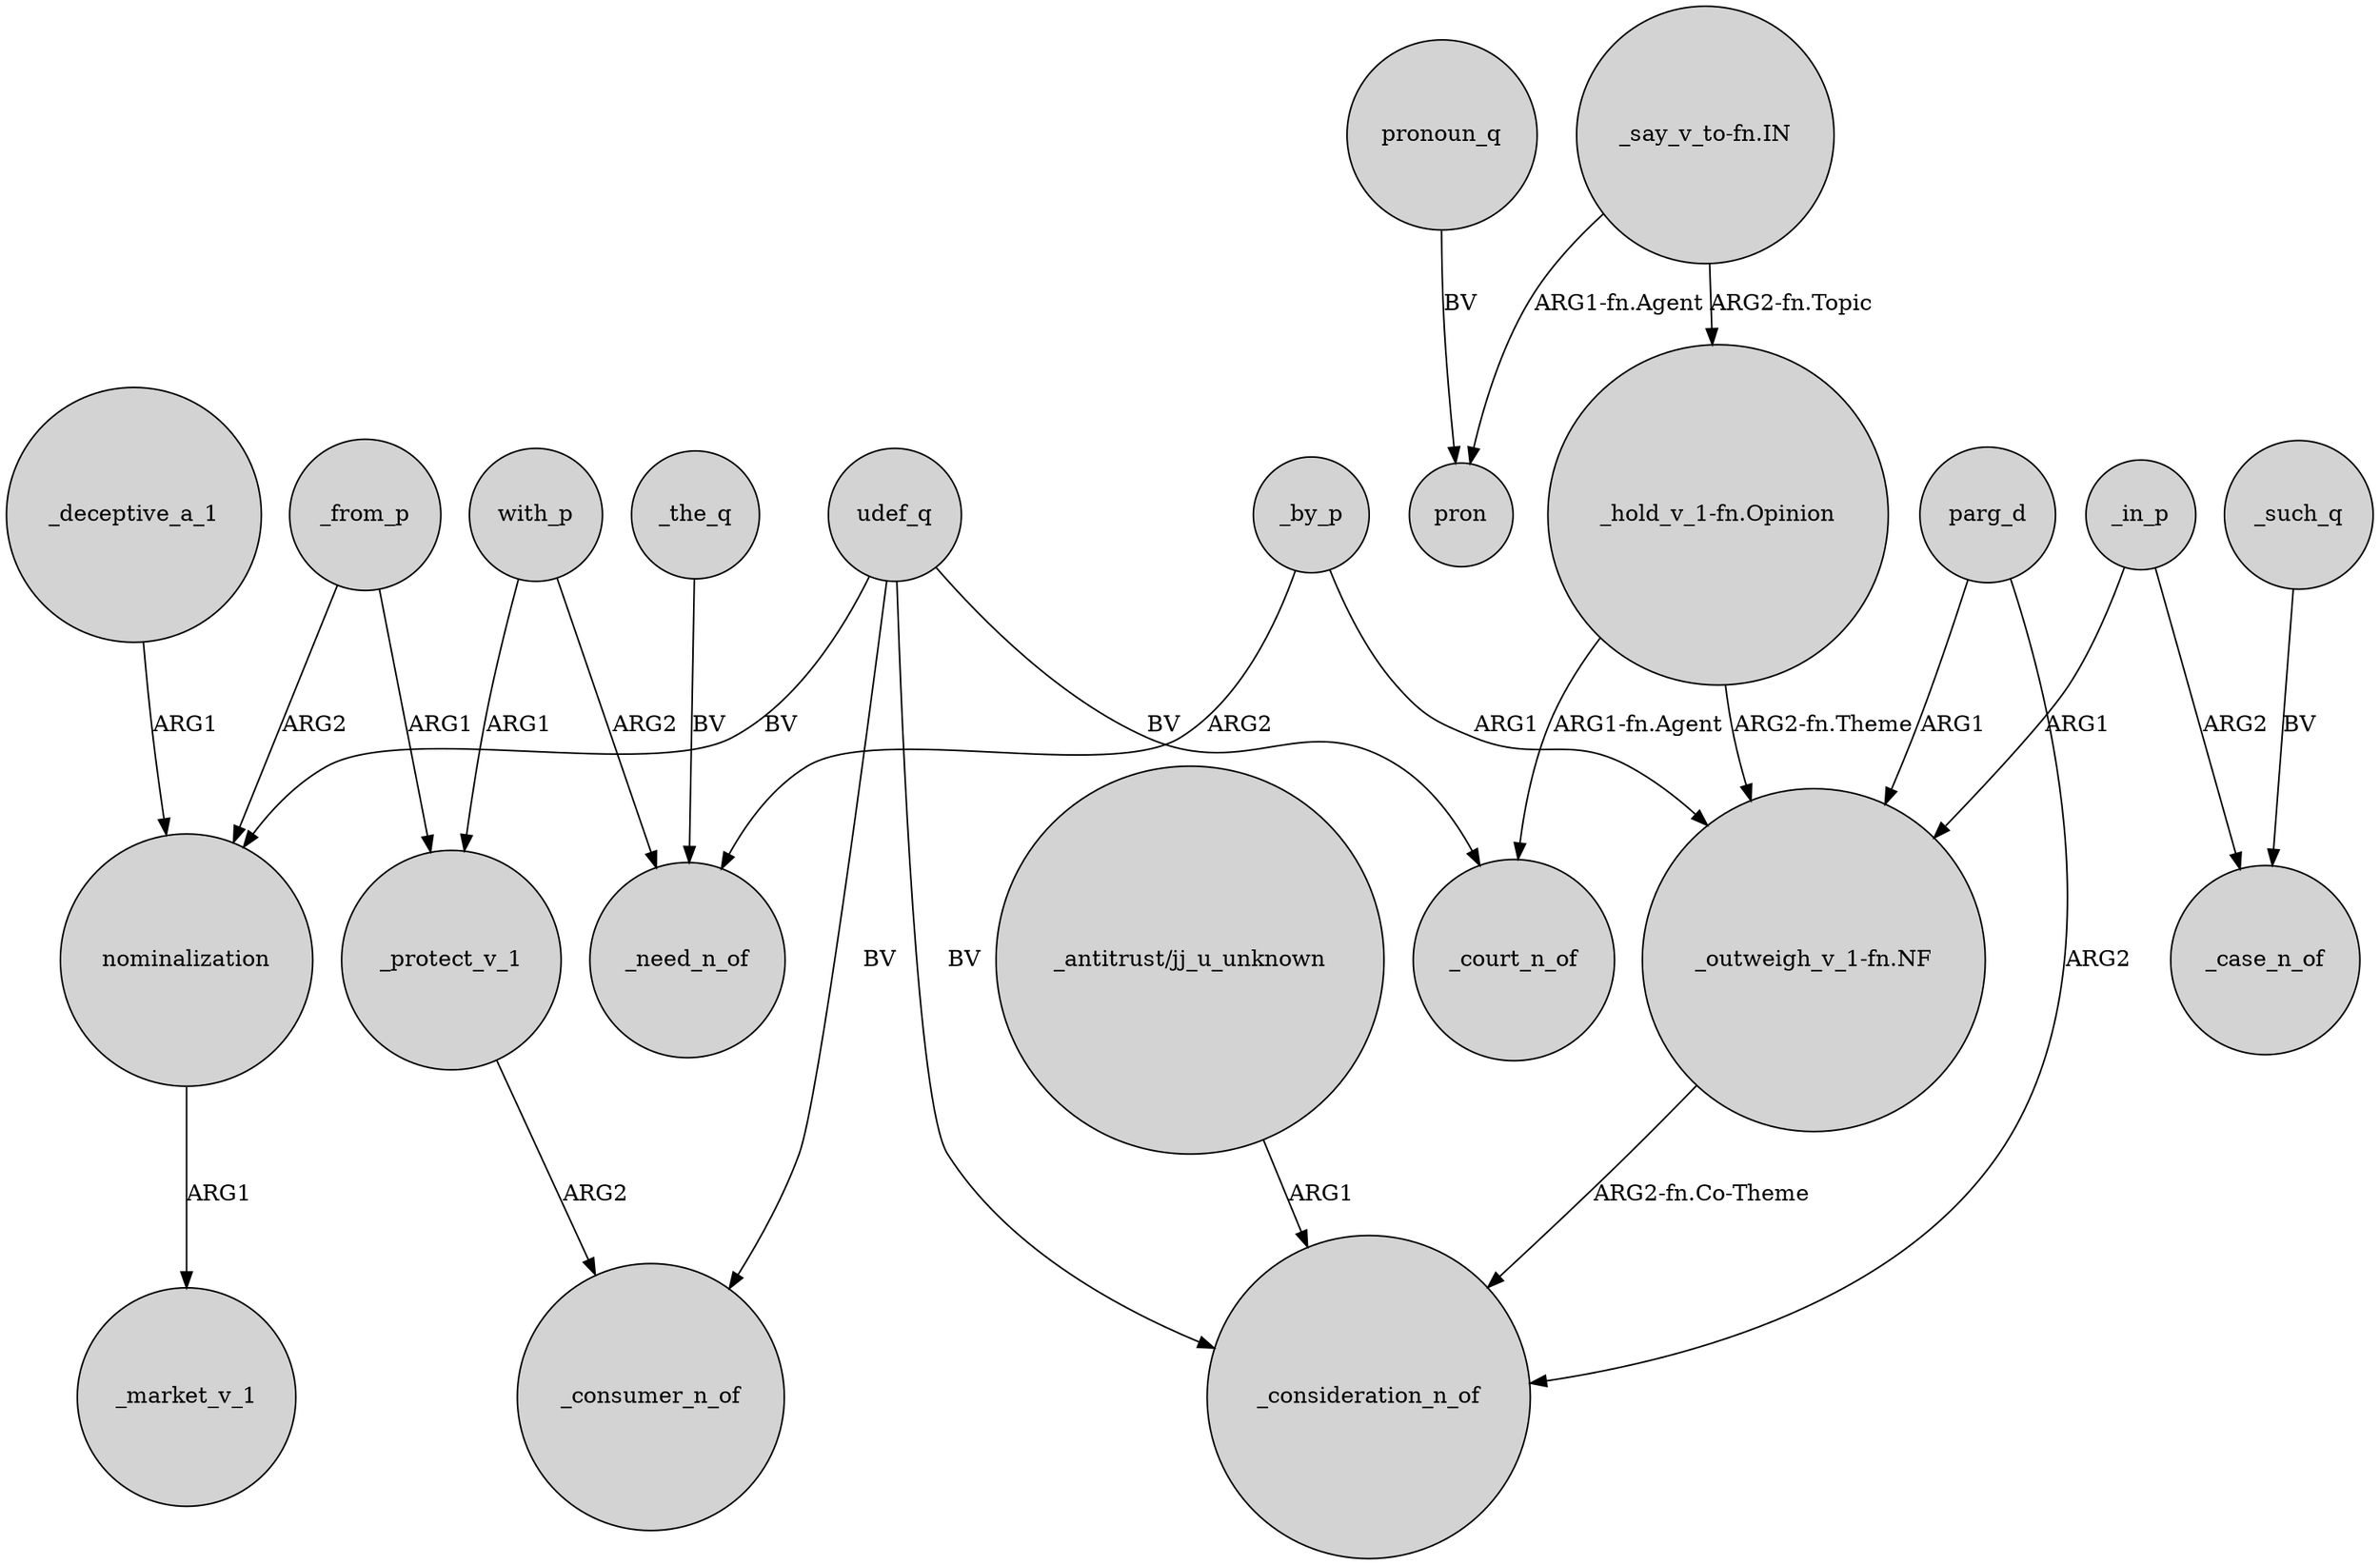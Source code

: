 digraph {
	node [shape=circle style=filled]
	udef_q -> _consideration_n_of [label=BV]
	_from_p -> _protect_v_1 [label=ARG1]
	nominalization -> _market_v_1 [label=ARG1]
	udef_q -> _court_n_of [label=BV]
	_such_q -> _case_n_of [label=BV]
	"_hold_v_1-fn.Opinion" -> "_outweigh_v_1-fn.NF" [label="ARG2-fn.Theme"]
	with_p -> _need_n_of [label=ARG2]
	"_antitrust/jj_u_unknown" -> _consideration_n_of [label=ARG1]
	"_hold_v_1-fn.Opinion" -> _court_n_of [label="ARG1-fn.Agent"]
	pronoun_q -> pron [label=BV]
	_by_p -> _need_n_of [label=ARG2]
	"_say_v_to-fn.IN" -> "_hold_v_1-fn.Opinion" [label="ARG2-fn.Topic"]
	_the_q -> _need_n_of [label=BV]
	_protect_v_1 -> _consumer_n_of [label=ARG2]
	udef_q -> _consumer_n_of [label=BV]
	udef_q -> nominalization [label=BV]
	_by_p -> "_outweigh_v_1-fn.NF" [label=ARG1]
	_deceptive_a_1 -> nominalization [label=ARG1]
	"_say_v_to-fn.IN" -> pron [label="ARG1-fn.Agent"]
	_in_p -> _case_n_of [label=ARG2]
	_from_p -> nominalization [label=ARG2]
	"_outweigh_v_1-fn.NF" -> _consideration_n_of [label="ARG2-fn.Co-Theme"]
	_in_p -> "_outweigh_v_1-fn.NF" [label=ARG1]
	parg_d -> _consideration_n_of [label=ARG2]
	parg_d -> "_outweigh_v_1-fn.NF" [label=ARG1]
	with_p -> _protect_v_1 [label=ARG1]
}
